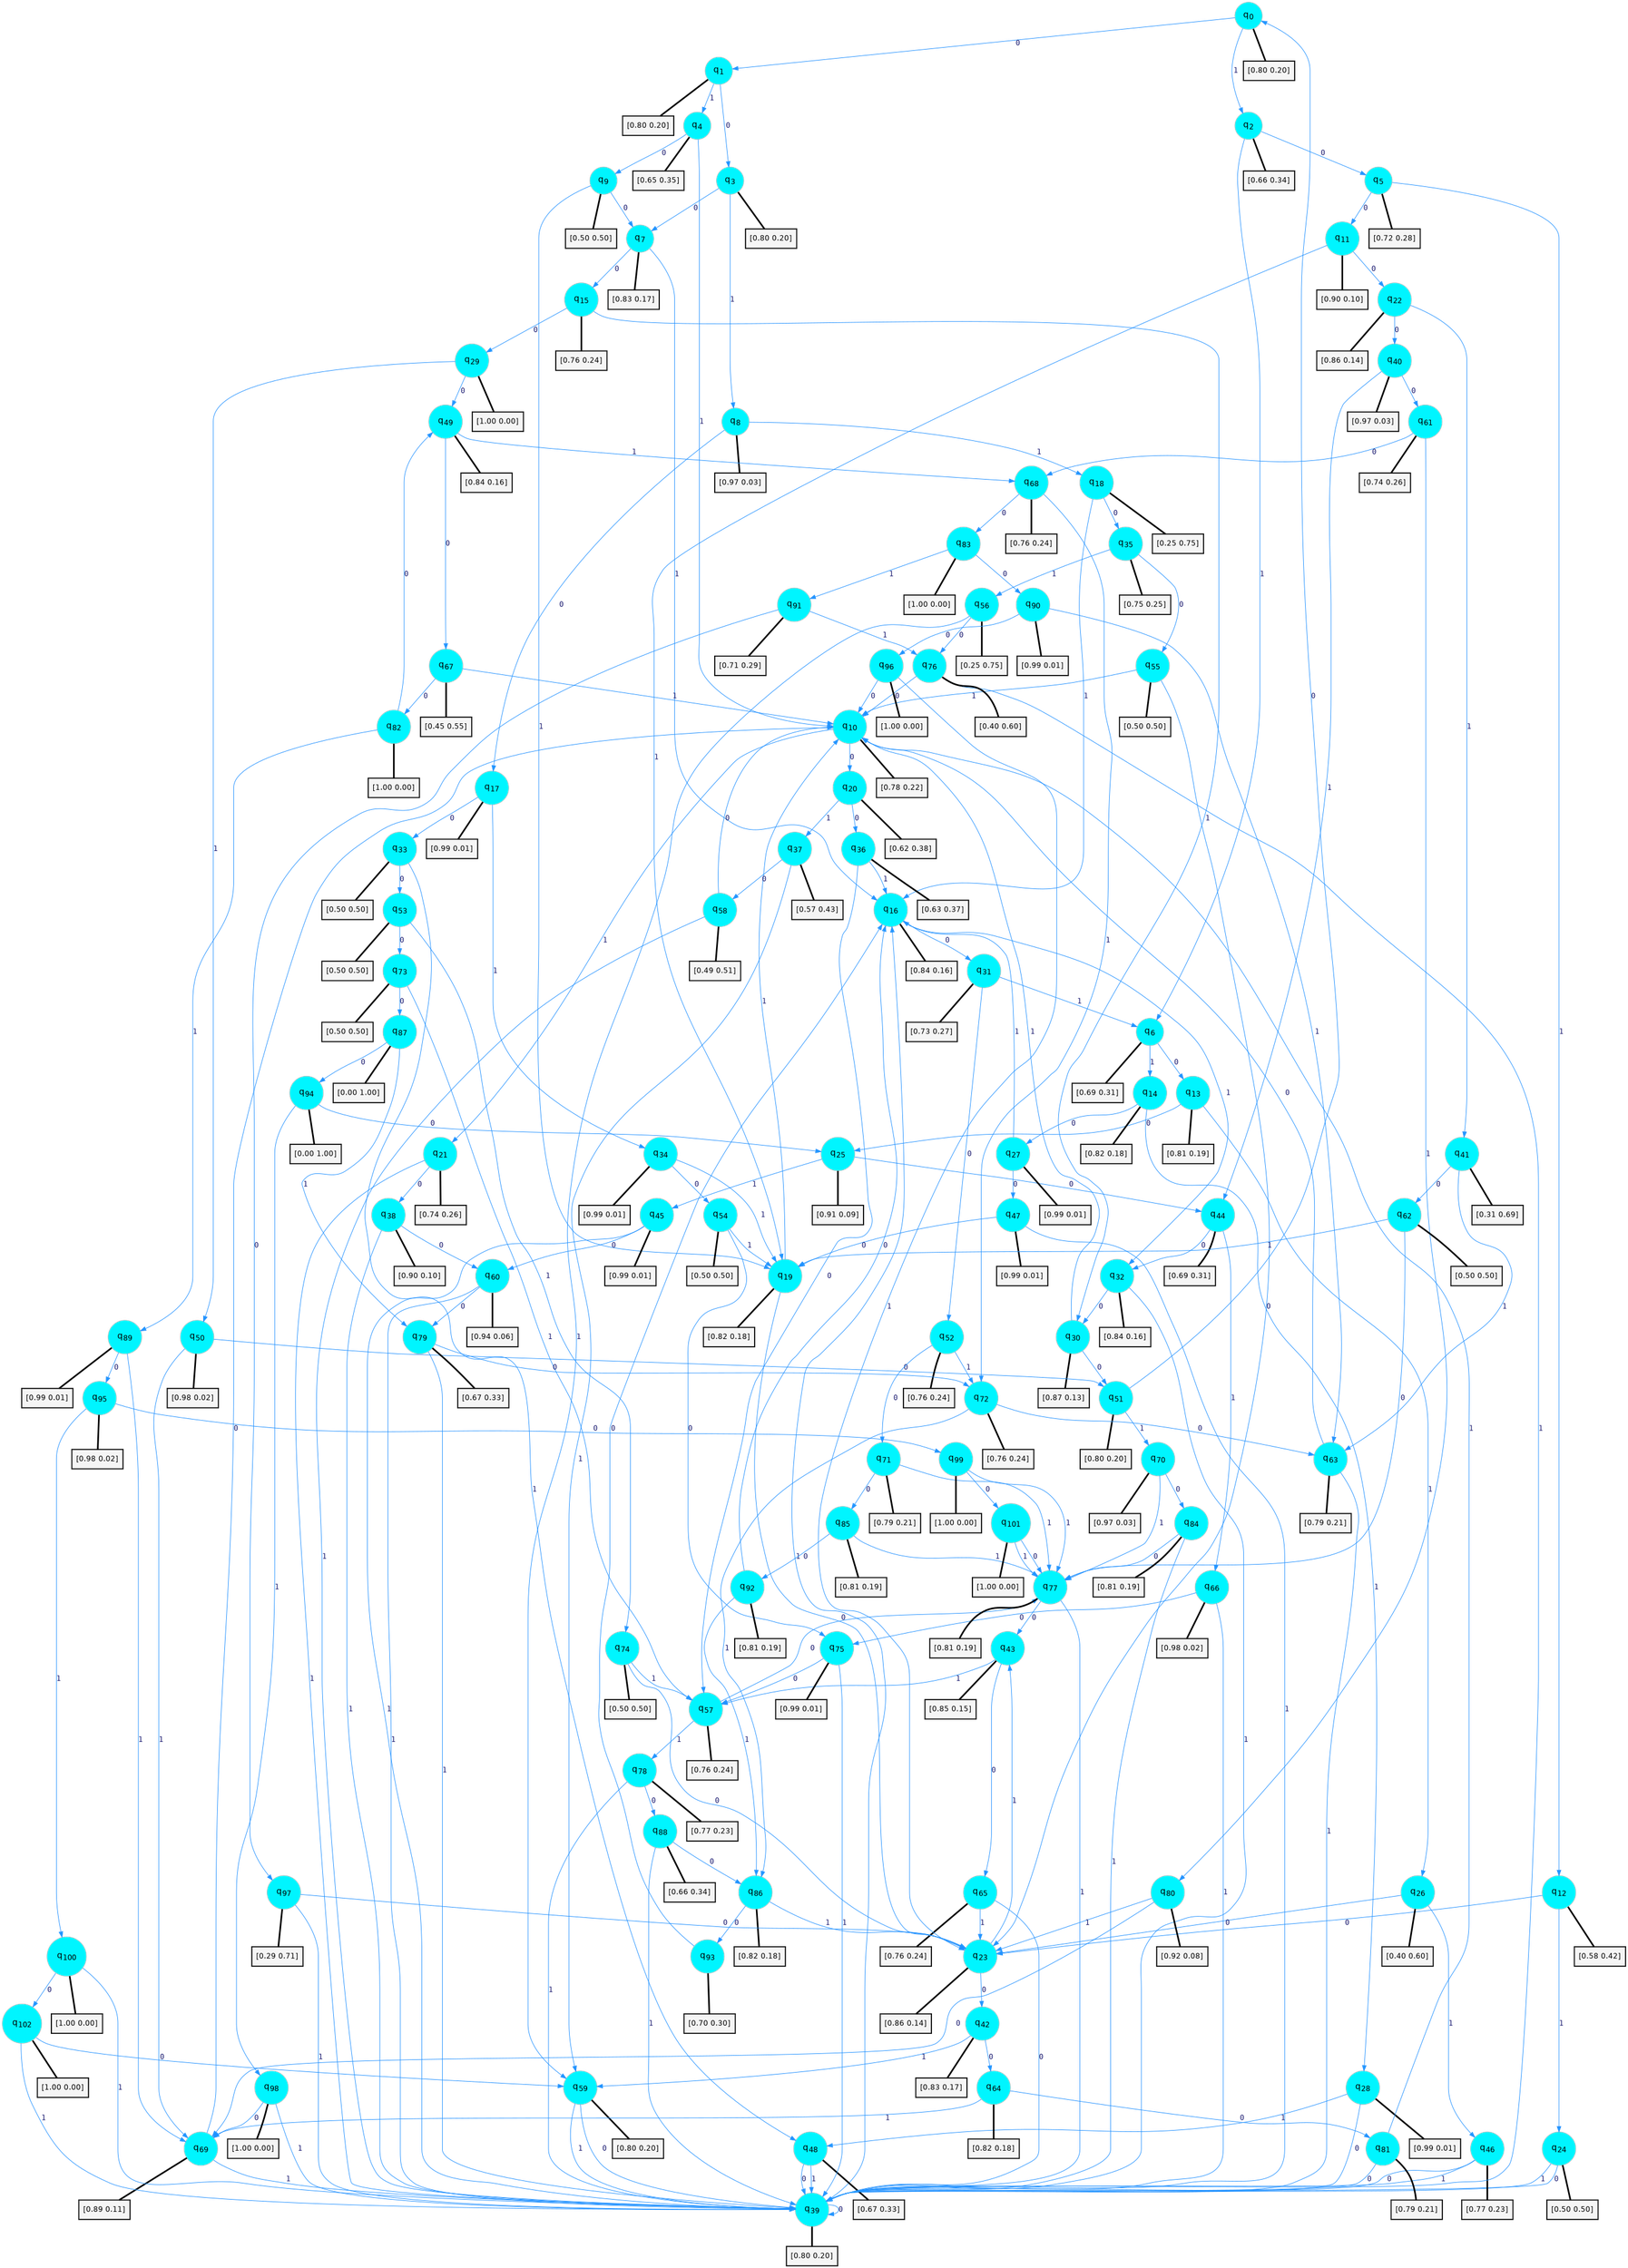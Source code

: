 digraph G {
graph [
bgcolor=transparent, dpi=300, rankdir=TD, size="40,25"];
node [
color=gray, fillcolor=turquoise1, fontcolor=black, fontname=Helvetica, fontsize=16, fontweight=bold, shape=circle, style=filled];
edge [
arrowsize=1, color=dodgerblue1, fontcolor=midnightblue, fontname=courier, fontweight=bold, penwidth=1, style=solid, weight=20];
0[label=<q<SUB>0</SUB>>];
1[label=<q<SUB>1</SUB>>];
2[label=<q<SUB>2</SUB>>];
3[label=<q<SUB>3</SUB>>];
4[label=<q<SUB>4</SUB>>];
5[label=<q<SUB>5</SUB>>];
6[label=<q<SUB>6</SUB>>];
7[label=<q<SUB>7</SUB>>];
8[label=<q<SUB>8</SUB>>];
9[label=<q<SUB>9</SUB>>];
10[label=<q<SUB>10</SUB>>];
11[label=<q<SUB>11</SUB>>];
12[label=<q<SUB>12</SUB>>];
13[label=<q<SUB>13</SUB>>];
14[label=<q<SUB>14</SUB>>];
15[label=<q<SUB>15</SUB>>];
16[label=<q<SUB>16</SUB>>];
17[label=<q<SUB>17</SUB>>];
18[label=<q<SUB>18</SUB>>];
19[label=<q<SUB>19</SUB>>];
20[label=<q<SUB>20</SUB>>];
21[label=<q<SUB>21</SUB>>];
22[label=<q<SUB>22</SUB>>];
23[label=<q<SUB>23</SUB>>];
24[label=<q<SUB>24</SUB>>];
25[label=<q<SUB>25</SUB>>];
26[label=<q<SUB>26</SUB>>];
27[label=<q<SUB>27</SUB>>];
28[label=<q<SUB>28</SUB>>];
29[label=<q<SUB>29</SUB>>];
30[label=<q<SUB>30</SUB>>];
31[label=<q<SUB>31</SUB>>];
32[label=<q<SUB>32</SUB>>];
33[label=<q<SUB>33</SUB>>];
34[label=<q<SUB>34</SUB>>];
35[label=<q<SUB>35</SUB>>];
36[label=<q<SUB>36</SUB>>];
37[label=<q<SUB>37</SUB>>];
38[label=<q<SUB>38</SUB>>];
39[label=<q<SUB>39</SUB>>];
40[label=<q<SUB>40</SUB>>];
41[label=<q<SUB>41</SUB>>];
42[label=<q<SUB>42</SUB>>];
43[label=<q<SUB>43</SUB>>];
44[label=<q<SUB>44</SUB>>];
45[label=<q<SUB>45</SUB>>];
46[label=<q<SUB>46</SUB>>];
47[label=<q<SUB>47</SUB>>];
48[label=<q<SUB>48</SUB>>];
49[label=<q<SUB>49</SUB>>];
50[label=<q<SUB>50</SUB>>];
51[label=<q<SUB>51</SUB>>];
52[label=<q<SUB>52</SUB>>];
53[label=<q<SUB>53</SUB>>];
54[label=<q<SUB>54</SUB>>];
55[label=<q<SUB>55</SUB>>];
56[label=<q<SUB>56</SUB>>];
57[label=<q<SUB>57</SUB>>];
58[label=<q<SUB>58</SUB>>];
59[label=<q<SUB>59</SUB>>];
60[label=<q<SUB>60</SUB>>];
61[label=<q<SUB>61</SUB>>];
62[label=<q<SUB>62</SUB>>];
63[label=<q<SUB>63</SUB>>];
64[label=<q<SUB>64</SUB>>];
65[label=<q<SUB>65</SUB>>];
66[label=<q<SUB>66</SUB>>];
67[label=<q<SUB>67</SUB>>];
68[label=<q<SUB>68</SUB>>];
69[label=<q<SUB>69</SUB>>];
70[label=<q<SUB>70</SUB>>];
71[label=<q<SUB>71</SUB>>];
72[label=<q<SUB>72</SUB>>];
73[label=<q<SUB>73</SUB>>];
74[label=<q<SUB>74</SUB>>];
75[label=<q<SUB>75</SUB>>];
76[label=<q<SUB>76</SUB>>];
77[label=<q<SUB>77</SUB>>];
78[label=<q<SUB>78</SUB>>];
79[label=<q<SUB>79</SUB>>];
80[label=<q<SUB>80</SUB>>];
81[label=<q<SUB>81</SUB>>];
82[label=<q<SUB>82</SUB>>];
83[label=<q<SUB>83</SUB>>];
84[label=<q<SUB>84</SUB>>];
85[label=<q<SUB>85</SUB>>];
86[label=<q<SUB>86</SUB>>];
87[label=<q<SUB>87</SUB>>];
88[label=<q<SUB>88</SUB>>];
89[label=<q<SUB>89</SUB>>];
90[label=<q<SUB>90</SUB>>];
91[label=<q<SUB>91</SUB>>];
92[label=<q<SUB>92</SUB>>];
93[label=<q<SUB>93</SUB>>];
94[label=<q<SUB>94</SUB>>];
95[label=<q<SUB>95</SUB>>];
96[label=<q<SUB>96</SUB>>];
97[label=<q<SUB>97</SUB>>];
98[label=<q<SUB>98</SUB>>];
99[label=<q<SUB>99</SUB>>];
100[label=<q<SUB>100</SUB>>];
101[label=<q<SUB>101</SUB>>];
102[label=<q<SUB>102</SUB>>];
103[label="[0.80 0.20]", shape=box,fontcolor=black, fontname=Helvetica, fontsize=14, penwidth=2, fillcolor=whitesmoke,color=black];
104[label="[0.80 0.20]", shape=box,fontcolor=black, fontname=Helvetica, fontsize=14, penwidth=2, fillcolor=whitesmoke,color=black];
105[label="[0.66 0.34]", shape=box,fontcolor=black, fontname=Helvetica, fontsize=14, penwidth=2, fillcolor=whitesmoke,color=black];
106[label="[0.80 0.20]", shape=box,fontcolor=black, fontname=Helvetica, fontsize=14, penwidth=2, fillcolor=whitesmoke,color=black];
107[label="[0.65 0.35]", shape=box,fontcolor=black, fontname=Helvetica, fontsize=14, penwidth=2, fillcolor=whitesmoke,color=black];
108[label="[0.72 0.28]", shape=box,fontcolor=black, fontname=Helvetica, fontsize=14, penwidth=2, fillcolor=whitesmoke,color=black];
109[label="[0.69 0.31]", shape=box,fontcolor=black, fontname=Helvetica, fontsize=14, penwidth=2, fillcolor=whitesmoke,color=black];
110[label="[0.83 0.17]", shape=box,fontcolor=black, fontname=Helvetica, fontsize=14, penwidth=2, fillcolor=whitesmoke,color=black];
111[label="[0.97 0.03]", shape=box,fontcolor=black, fontname=Helvetica, fontsize=14, penwidth=2, fillcolor=whitesmoke,color=black];
112[label="[0.50 0.50]", shape=box,fontcolor=black, fontname=Helvetica, fontsize=14, penwidth=2, fillcolor=whitesmoke,color=black];
113[label="[0.78 0.22]", shape=box,fontcolor=black, fontname=Helvetica, fontsize=14, penwidth=2, fillcolor=whitesmoke,color=black];
114[label="[0.90 0.10]", shape=box,fontcolor=black, fontname=Helvetica, fontsize=14, penwidth=2, fillcolor=whitesmoke,color=black];
115[label="[0.58 0.42]", shape=box,fontcolor=black, fontname=Helvetica, fontsize=14, penwidth=2, fillcolor=whitesmoke,color=black];
116[label="[0.81 0.19]", shape=box,fontcolor=black, fontname=Helvetica, fontsize=14, penwidth=2, fillcolor=whitesmoke,color=black];
117[label="[0.82 0.18]", shape=box,fontcolor=black, fontname=Helvetica, fontsize=14, penwidth=2, fillcolor=whitesmoke,color=black];
118[label="[0.76 0.24]", shape=box,fontcolor=black, fontname=Helvetica, fontsize=14, penwidth=2, fillcolor=whitesmoke,color=black];
119[label="[0.84 0.16]", shape=box,fontcolor=black, fontname=Helvetica, fontsize=14, penwidth=2, fillcolor=whitesmoke,color=black];
120[label="[0.99 0.01]", shape=box,fontcolor=black, fontname=Helvetica, fontsize=14, penwidth=2, fillcolor=whitesmoke,color=black];
121[label="[0.25 0.75]", shape=box,fontcolor=black, fontname=Helvetica, fontsize=14, penwidth=2, fillcolor=whitesmoke,color=black];
122[label="[0.82 0.18]", shape=box,fontcolor=black, fontname=Helvetica, fontsize=14, penwidth=2, fillcolor=whitesmoke,color=black];
123[label="[0.62 0.38]", shape=box,fontcolor=black, fontname=Helvetica, fontsize=14, penwidth=2, fillcolor=whitesmoke,color=black];
124[label="[0.74 0.26]", shape=box,fontcolor=black, fontname=Helvetica, fontsize=14, penwidth=2, fillcolor=whitesmoke,color=black];
125[label="[0.86 0.14]", shape=box,fontcolor=black, fontname=Helvetica, fontsize=14, penwidth=2, fillcolor=whitesmoke,color=black];
126[label="[0.86 0.14]", shape=box,fontcolor=black, fontname=Helvetica, fontsize=14, penwidth=2, fillcolor=whitesmoke,color=black];
127[label="[0.50 0.50]", shape=box,fontcolor=black, fontname=Helvetica, fontsize=14, penwidth=2, fillcolor=whitesmoke,color=black];
128[label="[0.91 0.09]", shape=box,fontcolor=black, fontname=Helvetica, fontsize=14, penwidth=2, fillcolor=whitesmoke,color=black];
129[label="[0.40 0.60]", shape=box,fontcolor=black, fontname=Helvetica, fontsize=14, penwidth=2, fillcolor=whitesmoke,color=black];
130[label="[0.99 0.01]", shape=box,fontcolor=black, fontname=Helvetica, fontsize=14, penwidth=2, fillcolor=whitesmoke,color=black];
131[label="[0.99 0.01]", shape=box,fontcolor=black, fontname=Helvetica, fontsize=14, penwidth=2, fillcolor=whitesmoke,color=black];
132[label="[1.00 0.00]", shape=box,fontcolor=black, fontname=Helvetica, fontsize=14, penwidth=2, fillcolor=whitesmoke,color=black];
133[label="[0.87 0.13]", shape=box,fontcolor=black, fontname=Helvetica, fontsize=14, penwidth=2, fillcolor=whitesmoke,color=black];
134[label="[0.73 0.27]", shape=box,fontcolor=black, fontname=Helvetica, fontsize=14, penwidth=2, fillcolor=whitesmoke,color=black];
135[label="[0.84 0.16]", shape=box,fontcolor=black, fontname=Helvetica, fontsize=14, penwidth=2, fillcolor=whitesmoke,color=black];
136[label="[0.50 0.50]", shape=box,fontcolor=black, fontname=Helvetica, fontsize=14, penwidth=2, fillcolor=whitesmoke,color=black];
137[label="[0.99 0.01]", shape=box,fontcolor=black, fontname=Helvetica, fontsize=14, penwidth=2, fillcolor=whitesmoke,color=black];
138[label="[0.75 0.25]", shape=box,fontcolor=black, fontname=Helvetica, fontsize=14, penwidth=2, fillcolor=whitesmoke,color=black];
139[label="[0.63 0.37]", shape=box,fontcolor=black, fontname=Helvetica, fontsize=14, penwidth=2, fillcolor=whitesmoke,color=black];
140[label="[0.57 0.43]", shape=box,fontcolor=black, fontname=Helvetica, fontsize=14, penwidth=2, fillcolor=whitesmoke,color=black];
141[label="[0.90 0.10]", shape=box,fontcolor=black, fontname=Helvetica, fontsize=14, penwidth=2, fillcolor=whitesmoke,color=black];
142[label="[0.80 0.20]", shape=box,fontcolor=black, fontname=Helvetica, fontsize=14, penwidth=2, fillcolor=whitesmoke,color=black];
143[label="[0.97 0.03]", shape=box,fontcolor=black, fontname=Helvetica, fontsize=14, penwidth=2, fillcolor=whitesmoke,color=black];
144[label="[0.31 0.69]", shape=box,fontcolor=black, fontname=Helvetica, fontsize=14, penwidth=2, fillcolor=whitesmoke,color=black];
145[label="[0.83 0.17]", shape=box,fontcolor=black, fontname=Helvetica, fontsize=14, penwidth=2, fillcolor=whitesmoke,color=black];
146[label="[0.85 0.15]", shape=box,fontcolor=black, fontname=Helvetica, fontsize=14, penwidth=2, fillcolor=whitesmoke,color=black];
147[label="[0.69 0.31]", shape=box,fontcolor=black, fontname=Helvetica, fontsize=14, penwidth=2, fillcolor=whitesmoke,color=black];
148[label="[0.99 0.01]", shape=box,fontcolor=black, fontname=Helvetica, fontsize=14, penwidth=2, fillcolor=whitesmoke,color=black];
149[label="[0.77 0.23]", shape=box,fontcolor=black, fontname=Helvetica, fontsize=14, penwidth=2, fillcolor=whitesmoke,color=black];
150[label="[0.99 0.01]", shape=box,fontcolor=black, fontname=Helvetica, fontsize=14, penwidth=2, fillcolor=whitesmoke,color=black];
151[label="[0.67 0.33]", shape=box,fontcolor=black, fontname=Helvetica, fontsize=14, penwidth=2, fillcolor=whitesmoke,color=black];
152[label="[0.84 0.16]", shape=box,fontcolor=black, fontname=Helvetica, fontsize=14, penwidth=2, fillcolor=whitesmoke,color=black];
153[label="[0.98 0.02]", shape=box,fontcolor=black, fontname=Helvetica, fontsize=14, penwidth=2, fillcolor=whitesmoke,color=black];
154[label="[0.80 0.20]", shape=box,fontcolor=black, fontname=Helvetica, fontsize=14, penwidth=2, fillcolor=whitesmoke,color=black];
155[label="[0.76 0.24]", shape=box,fontcolor=black, fontname=Helvetica, fontsize=14, penwidth=2, fillcolor=whitesmoke,color=black];
156[label="[0.50 0.50]", shape=box,fontcolor=black, fontname=Helvetica, fontsize=14, penwidth=2, fillcolor=whitesmoke,color=black];
157[label="[0.50 0.50]", shape=box,fontcolor=black, fontname=Helvetica, fontsize=14, penwidth=2, fillcolor=whitesmoke,color=black];
158[label="[0.50 0.50]", shape=box,fontcolor=black, fontname=Helvetica, fontsize=14, penwidth=2, fillcolor=whitesmoke,color=black];
159[label="[0.25 0.75]", shape=box,fontcolor=black, fontname=Helvetica, fontsize=14, penwidth=2, fillcolor=whitesmoke,color=black];
160[label="[0.76 0.24]", shape=box,fontcolor=black, fontname=Helvetica, fontsize=14, penwidth=2, fillcolor=whitesmoke,color=black];
161[label="[0.49 0.51]", shape=box,fontcolor=black, fontname=Helvetica, fontsize=14, penwidth=2, fillcolor=whitesmoke,color=black];
162[label="[0.80 0.20]", shape=box,fontcolor=black, fontname=Helvetica, fontsize=14, penwidth=2, fillcolor=whitesmoke,color=black];
163[label="[0.94 0.06]", shape=box,fontcolor=black, fontname=Helvetica, fontsize=14, penwidth=2, fillcolor=whitesmoke,color=black];
164[label="[0.74 0.26]", shape=box,fontcolor=black, fontname=Helvetica, fontsize=14, penwidth=2, fillcolor=whitesmoke,color=black];
165[label="[0.50 0.50]", shape=box,fontcolor=black, fontname=Helvetica, fontsize=14, penwidth=2, fillcolor=whitesmoke,color=black];
166[label="[0.79 0.21]", shape=box,fontcolor=black, fontname=Helvetica, fontsize=14, penwidth=2, fillcolor=whitesmoke,color=black];
167[label="[0.82 0.18]", shape=box,fontcolor=black, fontname=Helvetica, fontsize=14, penwidth=2, fillcolor=whitesmoke,color=black];
168[label="[0.76 0.24]", shape=box,fontcolor=black, fontname=Helvetica, fontsize=14, penwidth=2, fillcolor=whitesmoke,color=black];
169[label="[0.98 0.02]", shape=box,fontcolor=black, fontname=Helvetica, fontsize=14, penwidth=2, fillcolor=whitesmoke,color=black];
170[label="[0.45 0.55]", shape=box,fontcolor=black, fontname=Helvetica, fontsize=14, penwidth=2, fillcolor=whitesmoke,color=black];
171[label="[0.76 0.24]", shape=box,fontcolor=black, fontname=Helvetica, fontsize=14, penwidth=2, fillcolor=whitesmoke,color=black];
172[label="[0.89 0.11]", shape=box,fontcolor=black, fontname=Helvetica, fontsize=14, penwidth=2, fillcolor=whitesmoke,color=black];
173[label="[0.97 0.03]", shape=box,fontcolor=black, fontname=Helvetica, fontsize=14, penwidth=2, fillcolor=whitesmoke,color=black];
174[label="[0.79 0.21]", shape=box,fontcolor=black, fontname=Helvetica, fontsize=14, penwidth=2, fillcolor=whitesmoke,color=black];
175[label="[0.76 0.24]", shape=box,fontcolor=black, fontname=Helvetica, fontsize=14, penwidth=2, fillcolor=whitesmoke,color=black];
176[label="[0.50 0.50]", shape=box,fontcolor=black, fontname=Helvetica, fontsize=14, penwidth=2, fillcolor=whitesmoke,color=black];
177[label="[0.50 0.50]", shape=box,fontcolor=black, fontname=Helvetica, fontsize=14, penwidth=2, fillcolor=whitesmoke,color=black];
178[label="[0.99 0.01]", shape=box,fontcolor=black, fontname=Helvetica, fontsize=14, penwidth=2, fillcolor=whitesmoke,color=black];
179[label="[0.40 0.60]", shape=box,fontcolor=black, fontname=Helvetica, fontsize=14, penwidth=2, fillcolor=whitesmoke,color=black];
180[label="[0.81 0.19]", shape=box,fontcolor=black, fontname=Helvetica, fontsize=14, penwidth=2, fillcolor=whitesmoke,color=black];
181[label="[0.77 0.23]", shape=box,fontcolor=black, fontname=Helvetica, fontsize=14, penwidth=2, fillcolor=whitesmoke,color=black];
182[label="[0.67 0.33]", shape=box,fontcolor=black, fontname=Helvetica, fontsize=14, penwidth=2, fillcolor=whitesmoke,color=black];
183[label="[0.92 0.08]", shape=box,fontcolor=black, fontname=Helvetica, fontsize=14, penwidth=2, fillcolor=whitesmoke,color=black];
184[label="[0.79 0.21]", shape=box,fontcolor=black, fontname=Helvetica, fontsize=14, penwidth=2, fillcolor=whitesmoke,color=black];
185[label="[1.00 0.00]", shape=box,fontcolor=black, fontname=Helvetica, fontsize=14, penwidth=2, fillcolor=whitesmoke,color=black];
186[label="[1.00 0.00]", shape=box,fontcolor=black, fontname=Helvetica, fontsize=14, penwidth=2, fillcolor=whitesmoke,color=black];
187[label="[0.81 0.19]", shape=box,fontcolor=black, fontname=Helvetica, fontsize=14, penwidth=2, fillcolor=whitesmoke,color=black];
188[label="[0.81 0.19]", shape=box,fontcolor=black, fontname=Helvetica, fontsize=14, penwidth=2, fillcolor=whitesmoke,color=black];
189[label="[0.82 0.18]", shape=box,fontcolor=black, fontname=Helvetica, fontsize=14, penwidth=2, fillcolor=whitesmoke,color=black];
190[label="[0.00 1.00]", shape=box,fontcolor=black, fontname=Helvetica, fontsize=14, penwidth=2, fillcolor=whitesmoke,color=black];
191[label="[0.66 0.34]", shape=box,fontcolor=black, fontname=Helvetica, fontsize=14, penwidth=2, fillcolor=whitesmoke,color=black];
192[label="[0.99 0.01]", shape=box,fontcolor=black, fontname=Helvetica, fontsize=14, penwidth=2, fillcolor=whitesmoke,color=black];
193[label="[0.99 0.01]", shape=box,fontcolor=black, fontname=Helvetica, fontsize=14, penwidth=2, fillcolor=whitesmoke,color=black];
194[label="[0.71 0.29]", shape=box,fontcolor=black, fontname=Helvetica, fontsize=14, penwidth=2, fillcolor=whitesmoke,color=black];
195[label="[0.81 0.19]", shape=box,fontcolor=black, fontname=Helvetica, fontsize=14, penwidth=2, fillcolor=whitesmoke,color=black];
196[label="[0.70 0.30]", shape=box,fontcolor=black, fontname=Helvetica, fontsize=14, penwidth=2, fillcolor=whitesmoke,color=black];
197[label="[0.00 1.00]", shape=box,fontcolor=black, fontname=Helvetica, fontsize=14, penwidth=2, fillcolor=whitesmoke,color=black];
198[label="[0.98 0.02]", shape=box,fontcolor=black, fontname=Helvetica, fontsize=14, penwidth=2, fillcolor=whitesmoke,color=black];
199[label="[1.00 0.00]", shape=box,fontcolor=black, fontname=Helvetica, fontsize=14, penwidth=2, fillcolor=whitesmoke,color=black];
200[label="[0.29 0.71]", shape=box,fontcolor=black, fontname=Helvetica, fontsize=14, penwidth=2, fillcolor=whitesmoke,color=black];
201[label="[1.00 0.00]", shape=box,fontcolor=black, fontname=Helvetica, fontsize=14, penwidth=2, fillcolor=whitesmoke,color=black];
202[label="[1.00 0.00]", shape=box,fontcolor=black, fontname=Helvetica, fontsize=14, penwidth=2, fillcolor=whitesmoke,color=black];
203[label="[1.00 0.00]", shape=box,fontcolor=black, fontname=Helvetica, fontsize=14, penwidth=2, fillcolor=whitesmoke,color=black];
204[label="[1.00 0.00]", shape=box,fontcolor=black, fontname=Helvetica, fontsize=14, penwidth=2, fillcolor=whitesmoke,color=black];
205[label="[1.00 0.00]", shape=box,fontcolor=black, fontname=Helvetica, fontsize=14, penwidth=2, fillcolor=whitesmoke,color=black];
0->1 [label=0];
0->2 [label=1];
0->103 [arrowhead=none, penwidth=3,color=black];
1->3 [label=0];
1->4 [label=1];
1->104 [arrowhead=none, penwidth=3,color=black];
2->5 [label=0];
2->6 [label=1];
2->105 [arrowhead=none, penwidth=3,color=black];
3->7 [label=0];
3->8 [label=1];
3->106 [arrowhead=none, penwidth=3,color=black];
4->9 [label=0];
4->10 [label=1];
4->107 [arrowhead=none, penwidth=3,color=black];
5->11 [label=0];
5->12 [label=1];
5->108 [arrowhead=none, penwidth=3,color=black];
6->13 [label=0];
6->14 [label=1];
6->109 [arrowhead=none, penwidth=3,color=black];
7->15 [label=0];
7->16 [label=1];
7->110 [arrowhead=none, penwidth=3,color=black];
8->17 [label=0];
8->18 [label=1];
8->111 [arrowhead=none, penwidth=3,color=black];
9->7 [label=0];
9->19 [label=1];
9->112 [arrowhead=none, penwidth=3,color=black];
10->20 [label=0];
10->21 [label=1];
10->113 [arrowhead=none, penwidth=3,color=black];
11->22 [label=0];
11->19 [label=1];
11->114 [arrowhead=none, penwidth=3,color=black];
12->23 [label=0];
12->24 [label=1];
12->115 [arrowhead=none, penwidth=3,color=black];
13->25 [label=0];
13->26 [label=1];
13->116 [arrowhead=none, penwidth=3,color=black];
14->27 [label=0];
14->28 [label=1];
14->117 [arrowhead=none, penwidth=3,color=black];
15->29 [label=0];
15->30 [label=1];
15->118 [arrowhead=none, penwidth=3,color=black];
16->31 [label=0];
16->32 [label=1];
16->119 [arrowhead=none, penwidth=3,color=black];
17->33 [label=0];
17->34 [label=1];
17->120 [arrowhead=none, penwidth=3,color=black];
18->35 [label=0];
18->16 [label=1];
18->121 [arrowhead=none, penwidth=3,color=black];
19->23 [label=0];
19->10 [label=1];
19->122 [arrowhead=none, penwidth=3,color=black];
20->36 [label=0];
20->37 [label=1];
20->123 [arrowhead=none, penwidth=3,color=black];
21->38 [label=0];
21->39 [label=1];
21->124 [arrowhead=none, penwidth=3,color=black];
22->40 [label=0];
22->41 [label=1];
22->125 [arrowhead=none, penwidth=3,color=black];
23->42 [label=0];
23->43 [label=1];
23->126 [arrowhead=none, penwidth=3,color=black];
24->39 [label=0];
24->39 [label=1];
24->127 [arrowhead=none, penwidth=3,color=black];
25->44 [label=0];
25->45 [label=1];
25->128 [arrowhead=none, penwidth=3,color=black];
26->23 [label=0];
26->46 [label=1];
26->129 [arrowhead=none, penwidth=3,color=black];
27->47 [label=0];
27->16 [label=1];
27->130 [arrowhead=none, penwidth=3,color=black];
28->39 [label=0];
28->48 [label=1];
28->131 [arrowhead=none, penwidth=3,color=black];
29->49 [label=0];
29->50 [label=1];
29->132 [arrowhead=none, penwidth=3,color=black];
30->51 [label=0];
30->10 [label=1];
30->133 [arrowhead=none, penwidth=3,color=black];
31->52 [label=0];
31->6 [label=1];
31->134 [arrowhead=none, penwidth=3,color=black];
32->30 [label=0];
32->39 [label=1];
32->135 [arrowhead=none, penwidth=3,color=black];
33->53 [label=0];
33->48 [label=1];
33->136 [arrowhead=none, penwidth=3,color=black];
34->54 [label=0];
34->19 [label=1];
34->137 [arrowhead=none, penwidth=3,color=black];
35->55 [label=0];
35->56 [label=1];
35->138 [arrowhead=none, penwidth=3,color=black];
36->57 [label=0];
36->16 [label=1];
36->139 [arrowhead=none, penwidth=3,color=black];
37->58 [label=0];
37->59 [label=1];
37->140 [arrowhead=none, penwidth=3,color=black];
38->60 [label=0];
38->39 [label=1];
38->141 [arrowhead=none, penwidth=3,color=black];
39->39 [label=0];
39->16 [label=1];
39->142 [arrowhead=none, penwidth=3,color=black];
40->61 [label=0];
40->44 [label=1];
40->143 [arrowhead=none, penwidth=3,color=black];
41->62 [label=0];
41->63 [label=1];
41->144 [arrowhead=none, penwidth=3,color=black];
42->64 [label=0];
42->59 [label=1];
42->145 [arrowhead=none, penwidth=3,color=black];
43->65 [label=0];
43->57 [label=1];
43->146 [arrowhead=none, penwidth=3,color=black];
44->32 [label=0];
44->66 [label=1];
44->147 [arrowhead=none, penwidth=3,color=black];
45->60 [label=0];
45->39 [label=1];
45->148 [arrowhead=none, penwidth=3,color=black];
46->39 [label=0];
46->39 [label=1];
46->149 [arrowhead=none, penwidth=3,color=black];
47->19 [label=0];
47->39 [label=1];
47->150 [arrowhead=none, penwidth=3,color=black];
48->39 [label=0];
48->39 [label=1];
48->151 [arrowhead=none, penwidth=3,color=black];
49->67 [label=0];
49->68 [label=1];
49->152 [arrowhead=none, penwidth=3,color=black];
50->51 [label=0];
50->69 [label=1];
50->153 [arrowhead=none, penwidth=3,color=black];
51->0 [label=0];
51->70 [label=1];
51->154 [arrowhead=none, penwidth=3,color=black];
52->71 [label=0];
52->72 [label=1];
52->155 [arrowhead=none, penwidth=3,color=black];
53->73 [label=0];
53->74 [label=1];
53->156 [arrowhead=none, penwidth=3,color=black];
54->75 [label=0];
54->19 [label=1];
54->157 [arrowhead=none, penwidth=3,color=black];
55->23 [label=0];
55->10 [label=1];
55->158 [arrowhead=none, penwidth=3,color=black];
56->76 [label=0];
56->59 [label=1];
56->159 [arrowhead=none, penwidth=3,color=black];
57->77 [label=0];
57->78 [label=1];
57->160 [arrowhead=none, penwidth=3,color=black];
58->10 [label=0];
58->39 [label=1];
58->161 [arrowhead=none, penwidth=3,color=black];
59->39 [label=0];
59->39 [label=1];
59->162 [arrowhead=none, penwidth=3,color=black];
60->79 [label=0];
60->39 [label=1];
60->163 [arrowhead=none, penwidth=3,color=black];
61->68 [label=0];
61->80 [label=1];
61->164 [arrowhead=none, penwidth=3,color=black];
62->77 [label=0];
62->19 [label=1];
62->165 [arrowhead=none, penwidth=3,color=black];
63->10 [label=0];
63->39 [label=1];
63->166 [arrowhead=none, penwidth=3,color=black];
64->81 [label=0];
64->69 [label=1];
64->167 [arrowhead=none, penwidth=3,color=black];
65->39 [label=0];
65->23 [label=1];
65->168 [arrowhead=none, penwidth=3,color=black];
66->75 [label=0];
66->39 [label=1];
66->169 [arrowhead=none, penwidth=3,color=black];
67->82 [label=0];
67->10 [label=1];
67->170 [arrowhead=none, penwidth=3,color=black];
68->83 [label=0];
68->72 [label=1];
68->171 [arrowhead=none, penwidth=3,color=black];
69->10 [label=0];
69->39 [label=1];
69->172 [arrowhead=none, penwidth=3,color=black];
70->84 [label=0];
70->77 [label=1];
70->173 [arrowhead=none, penwidth=3,color=black];
71->85 [label=0];
71->77 [label=1];
71->174 [arrowhead=none, penwidth=3,color=black];
72->63 [label=0];
72->86 [label=1];
72->175 [arrowhead=none, penwidth=3,color=black];
73->87 [label=0];
73->57 [label=1];
73->176 [arrowhead=none, penwidth=3,color=black];
74->23 [label=0];
74->57 [label=1];
74->177 [arrowhead=none, penwidth=3,color=black];
75->57 [label=0];
75->39 [label=1];
75->178 [arrowhead=none, penwidth=3,color=black];
76->10 [label=0];
76->39 [label=1];
76->179 [arrowhead=none, penwidth=3,color=black];
77->43 [label=0];
77->39 [label=1];
77->180 [arrowhead=none, penwidth=3,color=black];
78->88 [label=0];
78->39 [label=1];
78->181 [arrowhead=none, penwidth=3,color=black];
79->72 [label=0];
79->39 [label=1];
79->182 [arrowhead=none, penwidth=3,color=black];
80->69 [label=0];
80->23 [label=1];
80->183 [arrowhead=none, penwidth=3,color=black];
81->39 [label=0];
81->10 [label=1];
81->184 [arrowhead=none, penwidth=3,color=black];
82->49 [label=0];
82->89 [label=1];
82->185 [arrowhead=none, penwidth=3,color=black];
83->90 [label=0];
83->91 [label=1];
83->186 [arrowhead=none, penwidth=3,color=black];
84->77 [label=0];
84->39 [label=1];
84->187 [arrowhead=none, penwidth=3,color=black];
85->92 [label=0];
85->77 [label=1];
85->188 [arrowhead=none, penwidth=3,color=black];
86->93 [label=0];
86->23 [label=1];
86->189 [arrowhead=none, penwidth=3,color=black];
87->94 [label=0];
87->79 [label=1];
87->190 [arrowhead=none, penwidth=3,color=black];
88->86 [label=0];
88->39 [label=1];
88->191 [arrowhead=none, penwidth=3,color=black];
89->95 [label=0];
89->69 [label=1];
89->192 [arrowhead=none, penwidth=3,color=black];
90->96 [label=0];
90->63 [label=1];
90->193 [arrowhead=none, penwidth=3,color=black];
91->97 [label=0];
91->76 [label=1];
91->194 [arrowhead=none, penwidth=3,color=black];
92->16 [label=0];
92->86 [label=1];
92->195 [arrowhead=none, penwidth=3,color=black];
93->16 [label=0];
93->196 [arrowhead=none, penwidth=3,color=black];
94->25 [label=0];
94->98 [label=1];
94->197 [arrowhead=none, penwidth=3,color=black];
95->99 [label=0];
95->100 [label=1];
95->198 [arrowhead=none, penwidth=3,color=black];
96->10 [label=0];
96->23 [label=1];
96->199 [arrowhead=none, penwidth=3,color=black];
97->23 [label=0];
97->39 [label=1];
97->200 [arrowhead=none, penwidth=3,color=black];
98->69 [label=0];
98->39 [label=1];
98->201 [arrowhead=none, penwidth=3,color=black];
99->101 [label=0];
99->77 [label=1];
99->202 [arrowhead=none, penwidth=3,color=black];
100->102 [label=0];
100->39 [label=1];
100->203 [arrowhead=none, penwidth=3,color=black];
101->77 [label=0];
101->77 [label=1];
101->204 [arrowhead=none, penwidth=3,color=black];
102->59 [label=0];
102->39 [label=1];
102->205 [arrowhead=none, penwidth=3,color=black];
}

